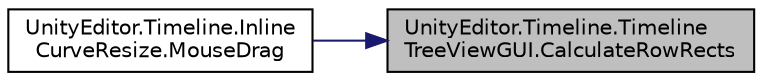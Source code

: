 digraph "UnityEditor.Timeline.TimelineTreeViewGUI.CalculateRowRects"
{
 // LATEX_PDF_SIZE
  edge [fontname="Helvetica",fontsize="10",labelfontname="Helvetica",labelfontsize="10"];
  node [fontname="Helvetica",fontsize="10",shape=record];
  rankdir="RL";
  Node1 [label="UnityEditor.Timeline.Timeline\lTreeViewGUI.CalculateRowRects",height=0.2,width=0.4,color="black", fillcolor="grey75", style="filled", fontcolor="black",tooltip=" "];
  Node1 -> Node2 [dir="back",color="midnightblue",fontsize="10",style="solid",fontname="Helvetica"];
  Node2 [label="UnityEditor.Timeline.Inline\lCurveResize.MouseDrag",height=0.2,width=0.4,color="black", fillcolor="white", style="filled",URL="$class_unity_editor_1_1_timeline_1_1_inline_curve_resize.html#a0d59d348cd58770a63026dbb5822bbf4",tooltip=" "];
}
